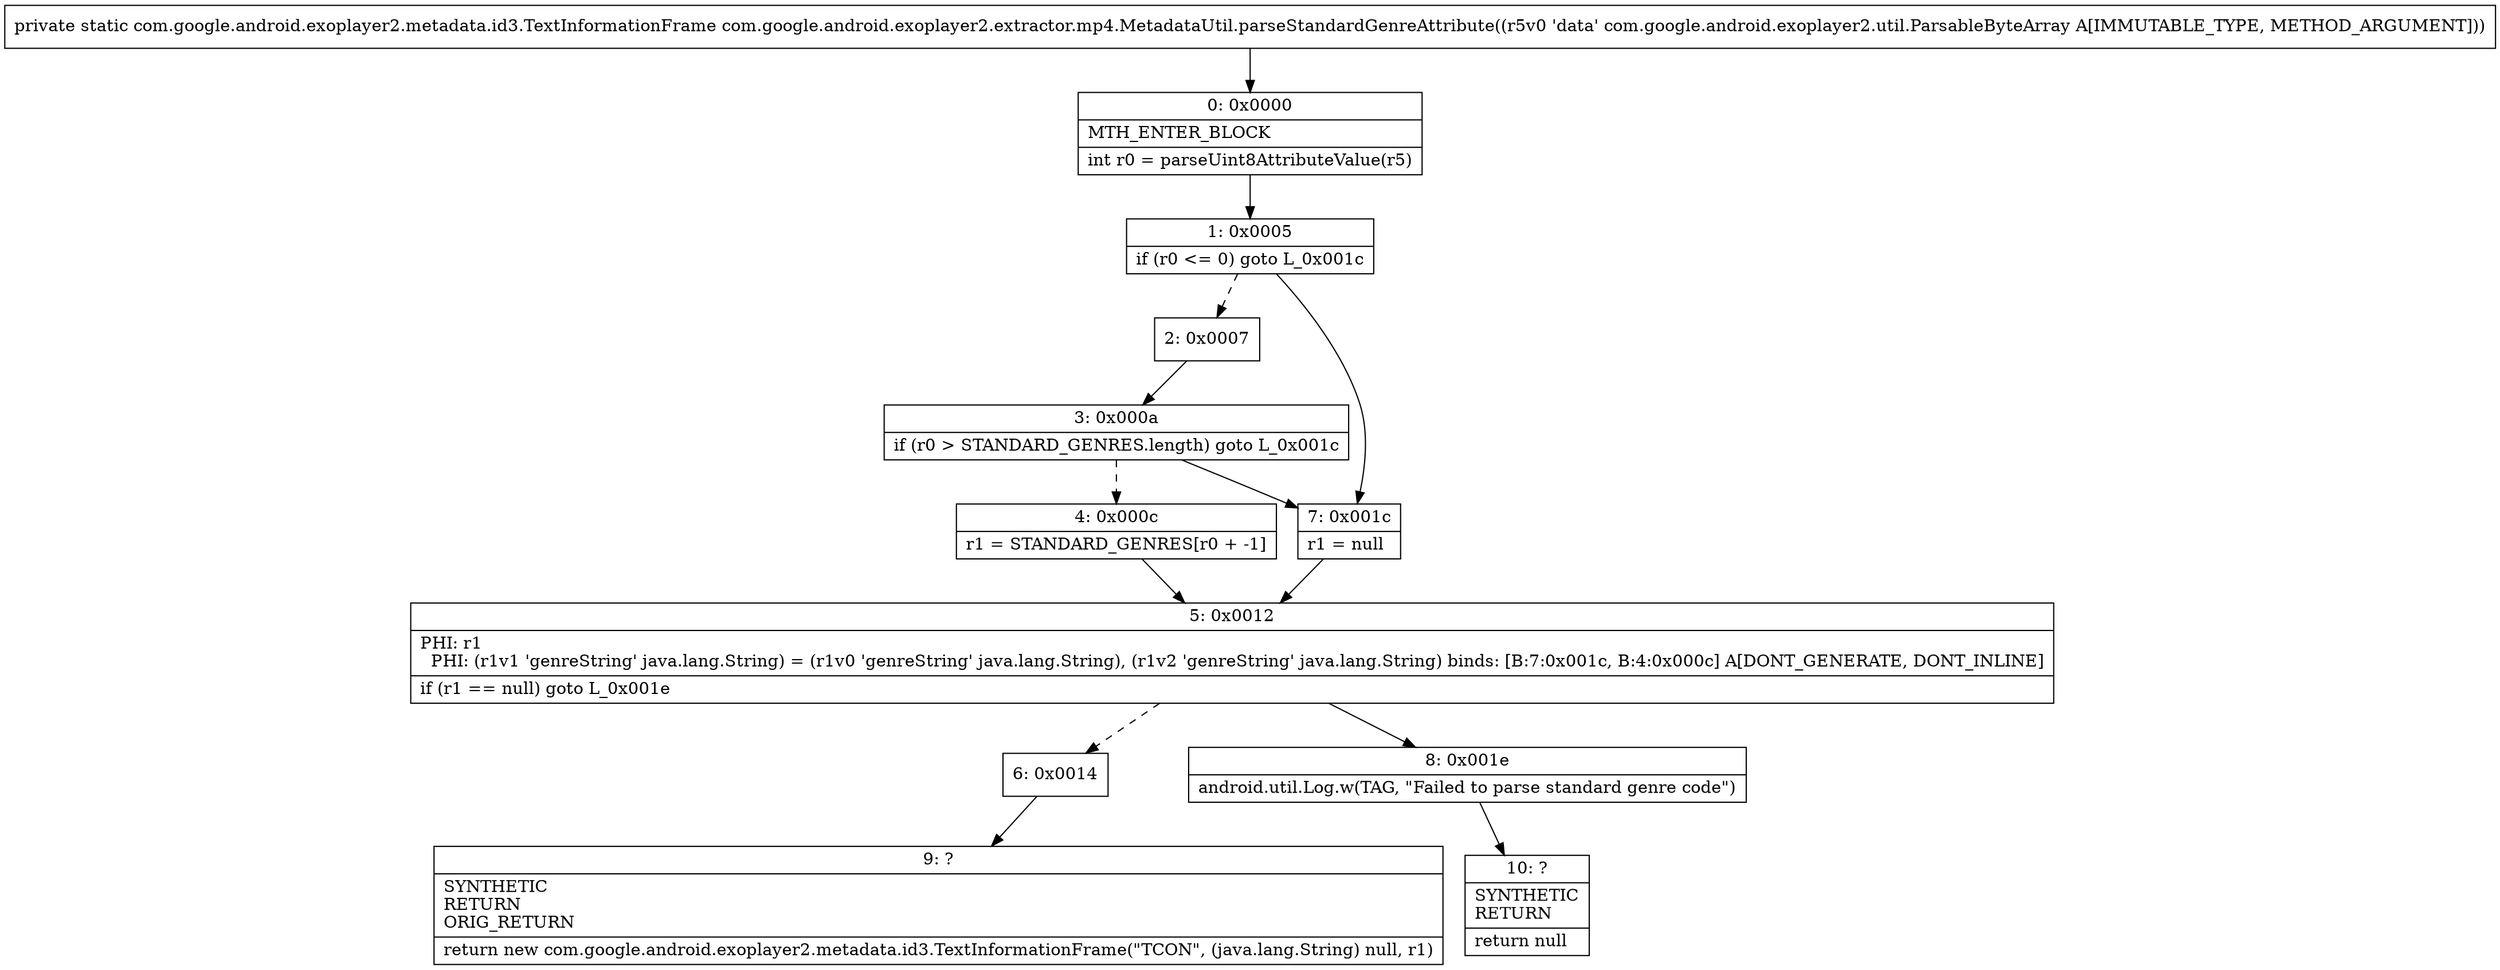 digraph "CFG forcom.google.android.exoplayer2.extractor.mp4.MetadataUtil.parseStandardGenreAttribute(Lcom\/google\/android\/exoplayer2\/util\/ParsableByteArray;)Lcom\/google\/android\/exoplayer2\/metadata\/id3\/TextInformationFrame;" {
Node_0 [shape=record,label="{0\:\ 0x0000|MTH_ENTER_BLOCK\l|int r0 = parseUint8AttributeValue(r5)\l}"];
Node_1 [shape=record,label="{1\:\ 0x0005|if (r0 \<= 0) goto L_0x001c\l}"];
Node_2 [shape=record,label="{2\:\ 0x0007}"];
Node_3 [shape=record,label="{3\:\ 0x000a|if (r0 \> STANDARD_GENRES.length) goto L_0x001c\l}"];
Node_4 [shape=record,label="{4\:\ 0x000c|r1 = STANDARD_GENRES[r0 + \-1]\l}"];
Node_5 [shape=record,label="{5\:\ 0x0012|PHI: r1 \l  PHI: (r1v1 'genreString' java.lang.String) = (r1v0 'genreString' java.lang.String), (r1v2 'genreString' java.lang.String) binds: [B:7:0x001c, B:4:0x000c] A[DONT_GENERATE, DONT_INLINE]\l|if (r1 == null) goto L_0x001e\l}"];
Node_6 [shape=record,label="{6\:\ 0x0014}"];
Node_7 [shape=record,label="{7\:\ 0x001c|r1 = null\l}"];
Node_8 [shape=record,label="{8\:\ 0x001e|android.util.Log.w(TAG, \"Failed to parse standard genre code\")\l}"];
Node_9 [shape=record,label="{9\:\ ?|SYNTHETIC\lRETURN\lORIG_RETURN\l|return new com.google.android.exoplayer2.metadata.id3.TextInformationFrame(\"TCON\", (java.lang.String) null, r1)\l}"];
Node_10 [shape=record,label="{10\:\ ?|SYNTHETIC\lRETURN\l|return null\l}"];
MethodNode[shape=record,label="{private static com.google.android.exoplayer2.metadata.id3.TextInformationFrame com.google.android.exoplayer2.extractor.mp4.MetadataUtil.parseStandardGenreAttribute((r5v0 'data' com.google.android.exoplayer2.util.ParsableByteArray A[IMMUTABLE_TYPE, METHOD_ARGUMENT])) }"];
MethodNode -> Node_0;
Node_0 -> Node_1;
Node_1 -> Node_2[style=dashed];
Node_1 -> Node_7;
Node_2 -> Node_3;
Node_3 -> Node_4[style=dashed];
Node_3 -> Node_7;
Node_4 -> Node_5;
Node_5 -> Node_6[style=dashed];
Node_5 -> Node_8;
Node_6 -> Node_9;
Node_7 -> Node_5;
Node_8 -> Node_10;
}

